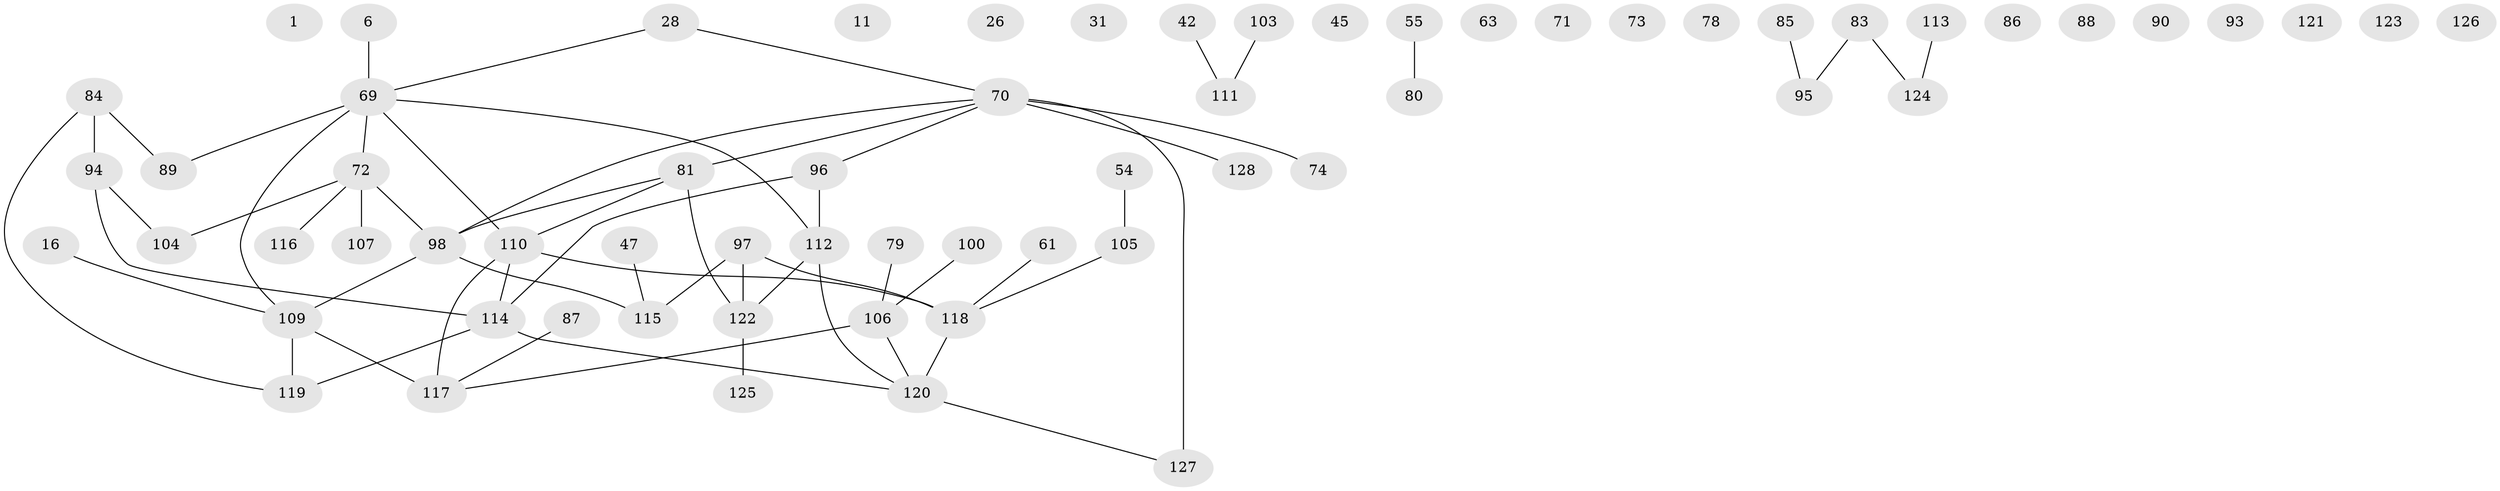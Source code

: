 // original degree distribution, {0: 0.1171875, 2: 0.265625, 7: 0.015625, 1: 0.2421875, 3: 0.234375, 4: 0.09375, 6: 0.0234375, 5: 0.0078125}
// Generated by graph-tools (version 1.1) at 2025/39/03/09/25 04:39:41]
// undirected, 64 vertices, 62 edges
graph export_dot {
graph [start="1"]
  node [color=gray90,style=filled];
  1;
  6;
  11;
  16;
  26;
  28;
  31;
  42;
  45;
  47;
  54;
  55;
  61;
  63;
  69 [super="+4+50"];
  70 [super="+64"];
  71;
  72 [super="+44+5+49+46"];
  73;
  74;
  78;
  79;
  80;
  81 [super="+22+27"];
  83 [super="+76"];
  84;
  85 [super="+20"];
  86;
  87 [super="+40"];
  88;
  89 [super="+51+68"];
  90;
  93;
  94 [super="+62"];
  95;
  96 [super="+77"];
  97 [super="+7+23+59"];
  98;
  100;
  103;
  104;
  105 [super="+24"];
  106 [super="+57+9"];
  107;
  109 [super="+19+53+108"];
  110 [super="+17+67"];
  111;
  112 [super="+21+92+82"];
  113;
  114 [super="+102+65"];
  115 [super="+12"];
  116;
  117 [super="+99"];
  118 [super="+101"];
  119;
  120 [super="+66"];
  121;
  122 [super="+91"];
  123;
  124;
  125;
  126 [super="+15"];
  127 [super="+75"];
  128 [super="+29+30"];
  6 -- 69;
  16 -- 109;
  28 -- 70;
  28 -- 69;
  42 -- 111;
  47 -- 115;
  54 -- 105;
  55 -- 80;
  61 -- 118;
  69 -- 72;
  69 -- 89;
  69 -- 112 [weight=2];
  69 -- 109 [weight=2];
  69 -- 110;
  70 -- 98;
  70 -- 96;
  70 -- 128;
  70 -- 81;
  70 -- 74;
  70 -- 127 [weight=2];
  72 -- 98;
  72 -- 107;
  72 -- 104;
  72 -- 116;
  79 -- 106;
  81 -- 98;
  81 -- 122 [weight=2];
  81 -- 110;
  83 -- 95;
  83 -- 124;
  84 -- 94 [weight=2];
  84 -- 119;
  84 -- 89;
  85 -- 95;
  87 -- 117;
  94 -- 104;
  94 -- 114;
  96 -- 114;
  96 -- 112;
  97 -- 122;
  97 -- 115;
  97 -- 118;
  98 -- 115 [weight=2];
  98 -- 109;
  100 -- 106;
  103 -- 111;
  105 -- 118;
  106 -- 117;
  106 -- 120;
  109 -- 117 [weight=2];
  109 -- 119;
  110 -- 117 [weight=2];
  110 -- 118 [weight=2];
  110 -- 114;
  112 -- 122 [weight=2];
  112 -- 120;
  113 -- 124;
  114 -- 119;
  114 -- 120;
  118 -- 120 [weight=2];
  120 -- 127;
  122 -- 125;
}
